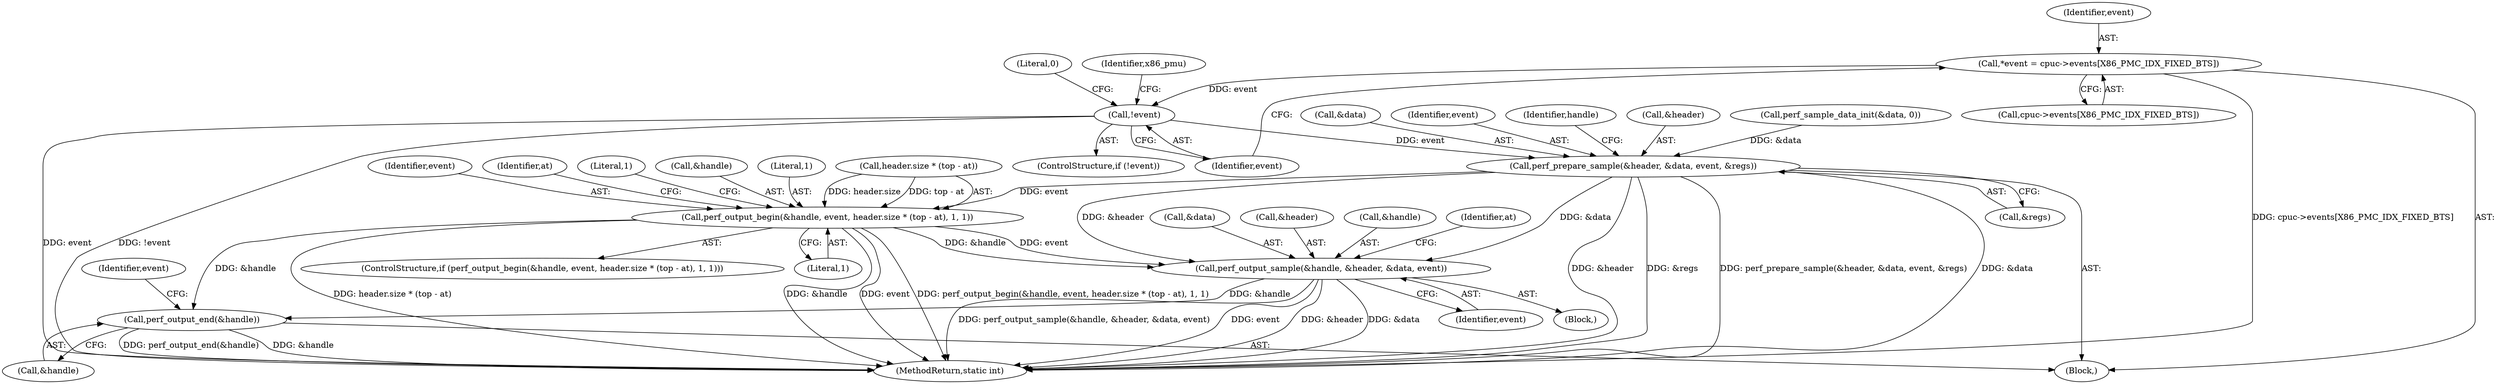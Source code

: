 digraph "1_linux_a8b0ca17b80e92faab46ee7179ba9e99ccb61233_48@array" {
"1000119" [label="(Call,*event = cpuc->events[X86_PMC_IDX_FIXED_BTS])"];
"1000133" [label="(Call,!event)"];
"1000193" [label="(Call,perf_prepare_sample(&header, &data, event, &regs))"];
"1000202" [label="(Call,perf_output_begin(&handle, event, header.size * (top - at), 1, 1))"];
"1000238" [label="(Call,perf_output_sample(&handle, &header, &data, event))"];
"1000246" [label="(Call,perf_output_end(&handle))"];
"1000175" [label="(Call,perf_sample_data_init(&data, 0))"];
"1000193" [label="(Call,perf_prepare_sample(&header, &data, event, &regs))"];
"1000136" [label="(Literal,0)"];
"1000245" [label="(Identifier,event)"];
"1000243" [label="(Call,&data)"];
"1000196" [label="(Call,&data)"];
"1000203" [label="(Call,&handle)"];
"1000104" [label="(Block,)"];
"1000213" [label="(Literal,1)"];
"1000201" [label="(ControlStructure,if (perf_output_begin(&handle, event, header.size * (top - at), 1, 1)))"];
"1000121" [label="(Call,cpuc->events[X86_PMC_IDX_FIXED_BTS])"];
"1000202" [label="(Call,perf_output_begin(&handle, event, header.size * (top - at), 1, 1))"];
"1000119" [label="(Call,*event = cpuc->events[X86_PMC_IDX_FIXED_BTS])"];
"1000246" [label="(Call,perf_output_end(&handle))"];
"1000198" [label="(Identifier,event)"];
"1000206" [label="(Call,header.size * (top - at))"];
"1000120" [label="(Identifier,event)"];
"1000262" [label="(MethodReturn,static int)"];
"1000223" [label="(Block,)"];
"1000241" [label="(Call,&header)"];
"1000252" [label="(Identifier,event)"];
"1000214" [label="(Literal,1)"];
"1000205" [label="(Identifier,event)"];
"1000219" [label="(Identifier,at)"];
"1000199" [label="(Call,&regs)"];
"1000247" [label="(Call,&handle)"];
"1000132" [label="(ControlStructure,if (!event))"];
"1000140" [label="(Identifier,x86_pmu)"];
"1000239" [label="(Call,&handle)"];
"1000133" [label="(Call,!event)"];
"1000204" [label="(Identifier,handle)"];
"1000222" [label="(Identifier,at)"];
"1000134" [label="(Identifier,event)"];
"1000238" [label="(Call,perf_output_sample(&handle, &header, &data, event))"];
"1000194" [label="(Call,&header)"];
"1000216" [label="(Literal,1)"];
"1000119" -> "1000104"  [label="AST: "];
"1000119" -> "1000121"  [label="CFG: "];
"1000120" -> "1000119"  [label="AST: "];
"1000121" -> "1000119"  [label="AST: "];
"1000134" -> "1000119"  [label="CFG: "];
"1000119" -> "1000262"  [label="DDG: cpuc->events[X86_PMC_IDX_FIXED_BTS]"];
"1000119" -> "1000133"  [label="DDG: event"];
"1000133" -> "1000132"  [label="AST: "];
"1000133" -> "1000134"  [label="CFG: "];
"1000134" -> "1000133"  [label="AST: "];
"1000136" -> "1000133"  [label="CFG: "];
"1000140" -> "1000133"  [label="CFG: "];
"1000133" -> "1000262"  [label="DDG: event"];
"1000133" -> "1000262"  [label="DDG: !event"];
"1000133" -> "1000193"  [label="DDG: event"];
"1000193" -> "1000104"  [label="AST: "];
"1000193" -> "1000199"  [label="CFG: "];
"1000194" -> "1000193"  [label="AST: "];
"1000196" -> "1000193"  [label="AST: "];
"1000198" -> "1000193"  [label="AST: "];
"1000199" -> "1000193"  [label="AST: "];
"1000204" -> "1000193"  [label="CFG: "];
"1000193" -> "1000262"  [label="DDG: &header"];
"1000193" -> "1000262"  [label="DDG: &regs"];
"1000193" -> "1000262"  [label="DDG: perf_prepare_sample(&header, &data, event, &regs)"];
"1000193" -> "1000262"  [label="DDG: &data"];
"1000175" -> "1000193"  [label="DDG: &data"];
"1000193" -> "1000202"  [label="DDG: event"];
"1000193" -> "1000238"  [label="DDG: &header"];
"1000193" -> "1000238"  [label="DDG: &data"];
"1000202" -> "1000201"  [label="AST: "];
"1000202" -> "1000214"  [label="CFG: "];
"1000203" -> "1000202"  [label="AST: "];
"1000205" -> "1000202"  [label="AST: "];
"1000206" -> "1000202"  [label="AST: "];
"1000213" -> "1000202"  [label="AST: "];
"1000214" -> "1000202"  [label="AST: "];
"1000216" -> "1000202"  [label="CFG: "];
"1000219" -> "1000202"  [label="CFG: "];
"1000202" -> "1000262"  [label="DDG: header.size * (top - at)"];
"1000202" -> "1000262"  [label="DDG: &handle"];
"1000202" -> "1000262"  [label="DDG: event"];
"1000202" -> "1000262"  [label="DDG: perf_output_begin(&handle, event, header.size * (top - at), 1, 1)"];
"1000206" -> "1000202"  [label="DDG: header.size"];
"1000206" -> "1000202"  [label="DDG: top - at"];
"1000202" -> "1000238"  [label="DDG: &handle"];
"1000202" -> "1000238"  [label="DDG: event"];
"1000202" -> "1000246"  [label="DDG: &handle"];
"1000238" -> "1000223"  [label="AST: "];
"1000238" -> "1000245"  [label="CFG: "];
"1000239" -> "1000238"  [label="AST: "];
"1000241" -> "1000238"  [label="AST: "];
"1000243" -> "1000238"  [label="AST: "];
"1000245" -> "1000238"  [label="AST: "];
"1000222" -> "1000238"  [label="CFG: "];
"1000238" -> "1000262"  [label="DDG: perf_output_sample(&handle, &header, &data, event)"];
"1000238" -> "1000262"  [label="DDG: event"];
"1000238" -> "1000262"  [label="DDG: &header"];
"1000238" -> "1000262"  [label="DDG: &data"];
"1000238" -> "1000246"  [label="DDG: &handle"];
"1000246" -> "1000104"  [label="AST: "];
"1000246" -> "1000247"  [label="CFG: "];
"1000247" -> "1000246"  [label="AST: "];
"1000252" -> "1000246"  [label="CFG: "];
"1000246" -> "1000262"  [label="DDG: perf_output_end(&handle)"];
"1000246" -> "1000262"  [label="DDG: &handle"];
}
